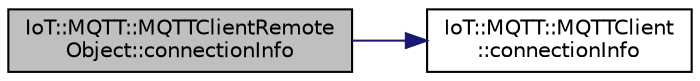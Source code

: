 digraph "IoT::MQTT::MQTTClientRemoteObject::connectionInfo"
{
 // LATEX_PDF_SIZE
  edge [fontname="Helvetica",fontsize="10",labelfontname="Helvetica",labelfontsize="10"];
  node [fontname="Helvetica",fontsize="10",shape=record];
  rankdir="LR";
  Node1 [label="IoT::MQTT::MQTTClientRemote\lObject::connectionInfo",height=0.2,width=0.4,color="black", fillcolor="grey75", style="filled", fontcolor="black",tooltip="Returns true if the client is currently connected to the server."];
  Node1 -> Node2 [color="midnightblue",fontsize="10",style="solid",fontname="Helvetica"];
  Node2 [label="IoT::MQTT::MQTTClient\l::connectionInfo",height=0.2,width=0.4,color="black", fillcolor="white", style="filled",URL="$classIoT_1_1MQTT_1_1MQTTClient.html#a46f3a5ee22caf67479b8fcf60c3cc388",tooltip=" "];
}
